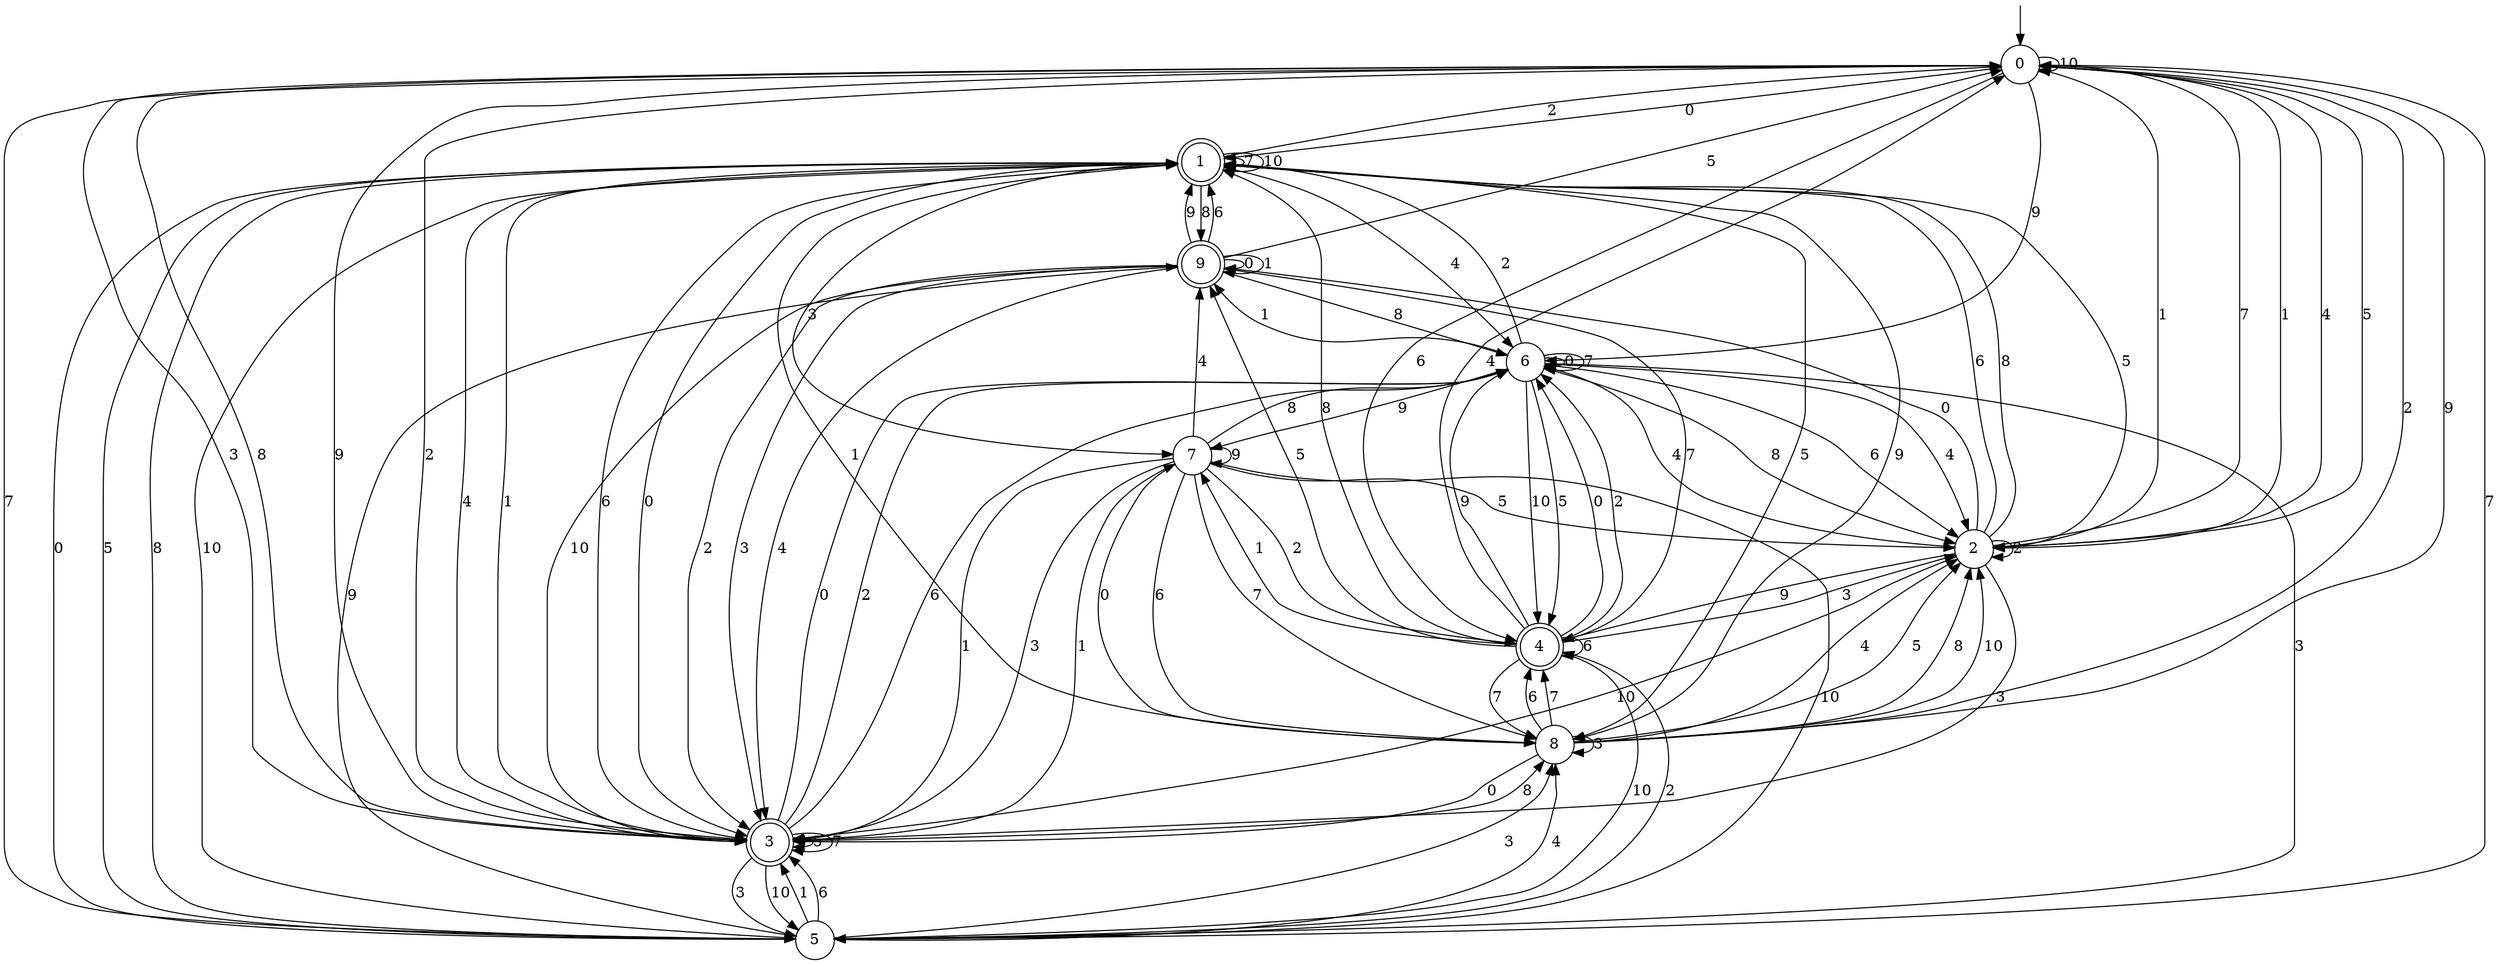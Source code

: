 digraph g {

	s0 [shape="circle" label="0"];
	s1 [shape="doublecircle" label="1"];
	s2 [shape="circle" label="2"];
	s3 [shape="doublecircle" label="3"];
	s4 [shape="doublecircle" label="4"];
	s5 [shape="circle" label="5"];
	s6 [shape="circle" label="6"];
	s7 [shape="circle" label="7"];
	s8 [shape="circle" label="8"];
	s9 [shape="doublecircle" label="9"];
	s0 -> s1 [label="0"];
	s0 -> s2 [label="1"];
	s0 -> s3 [label="2"];
	s0 -> s3 [label="3"];
	s0 -> s2 [label="4"];
	s0 -> s2 [label="5"];
	s0 -> s4 [label="6"];
	s0 -> s5 [label="7"];
	s0 -> s3 [label="8"];
	s0 -> s6 [label="9"];
	s0 -> s0 [label="10"];
	s1 -> s3 [label="0"];
	s1 -> s3 [label="1"];
	s1 -> s0 [label="2"];
	s1 -> s7 [label="3"];
	s1 -> s6 [label="4"];
	s1 -> s8 [label="5"];
	s1 -> s3 [label="6"];
	s1 -> s1 [label="7"];
	s1 -> s9 [label="8"];
	s1 -> s8 [label="9"];
	s1 -> s1 [label="10"];
	s2 -> s9 [label="0"];
	s2 -> s0 [label="1"];
	s2 -> s2 [label="2"];
	s2 -> s3 [label="3"];
	s2 -> s6 [label="4"];
	s2 -> s1 [label="5"];
	s2 -> s1 [label="6"];
	s2 -> s0 [label="7"];
	s2 -> s1 [label="8"];
	s2 -> s4 [label="9"];
	s2 -> s3 [label="10"];
	s3 -> s6 [label="0"];
	s3 -> s7 [label="1"];
	s3 -> s6 [label="2"];
	s3 -> s5 [label="3"];
	s3 -> s1 [label="4"];
	s3 -> s3 [label="5"];
	s3 -> s6 [label="6"];
	s3 -> s3 [label="7"];
	s3 -> s8 [label="8"];
	s3 -> s0 [label="9"];
	s3 -> s5 [label="10"];
	s4 -> s6 [label="0"];
	s4 -> s7 [label="1"];
	s4 -> s6 [label="2"];
	s4 -> s2 [label="3"];
	s4 -> s0 [label="4"];
	s4 -> s9 [label="5"];
	s4 -> s4 [label="6"];
	s4 -> s8 [label="7"];
	s4 -> s1 [label="8"];
	s4 -> s6 [label="9"];
	s4 -> s5 [label="10"];
	s5 -> s1 [label="0"];
	s5 -> s3 [label="1"];
	s5 -> s4 [label="2"];
	s5 -> s8 [label="3"];
	s5 -> s8 [label="4"];
	s5 -> s1 [label="5"];
	s5 -> s3 [label="6"];
	s5 -> s0 [label="7"];
	s5 -> s1 [label="8"];
	s5 -> s9 [label="9"];
	s5 -> s1 [label="10"];
	s6 -> s6 [label="0"];
	s6 -> s9 [label="1"];
	s6 -> s1 [label="2"];
	s6 -> s5 [label="3"];
	s6 -> s2 [label="4"];
	s6 -> s4 [label="5"];
	s6 -> s2 [label="6"];
	s6 -> s6 [label="7"];
	s6 -> s2 [label="8"];
	s6 -> s7 [label="9"];
	s6 -> s4 [label="10"];
	s7 -> s8 [label="0"];
	s7 -> s3 [label="1"];
	s7 -> s4 [label="2"];
	s7 -> s3 [label="3"];
	s7 -> s9 [label="4"];
	s7 -> s2 [label="5"];
	s7 -> s8 [label="6"];
	s7 -> s8 [label="7"];
	s7 -> s6 [label="8"];
	s7 -> s7 [label="9"];
	s7 -> s5 [label="10"];
	s8 -> s3 [label="0"];
	s8 -> s1 [label="1"];
	s8 -> s0 [label="2"];
	s8 -> s8 [label="3"];
	s8 -> s2 [label="4"];
	s8 -> s2 [label="5"];
	s8 -> s4 [label="6"];
	s8 -> s4 [label="7"];
	s8 -> s2 [label="8"];
	s8 -> s0 [label="9"];
	s8 -> s2 [label="10"];
	s9 -> s9 [label="0"];
	s9 -> s9 [label="1"];
	s9 -> s3 [label="2"];
	s9 -> s3 [label="3"];
	s9 -> s3 [label="4"];
	s9 -> s0 [label="5"];
	s9 -> s1 [label="6"];
	s9 -> s4 [label="7"];
	s9 -> s6 [label="8"];
	s9 -> s1 [label="9"];
	s9 -> s3 [label="10"];

__start0 [label="" shape="none" width="0" height="0"];
__start0 -> s0;

}
